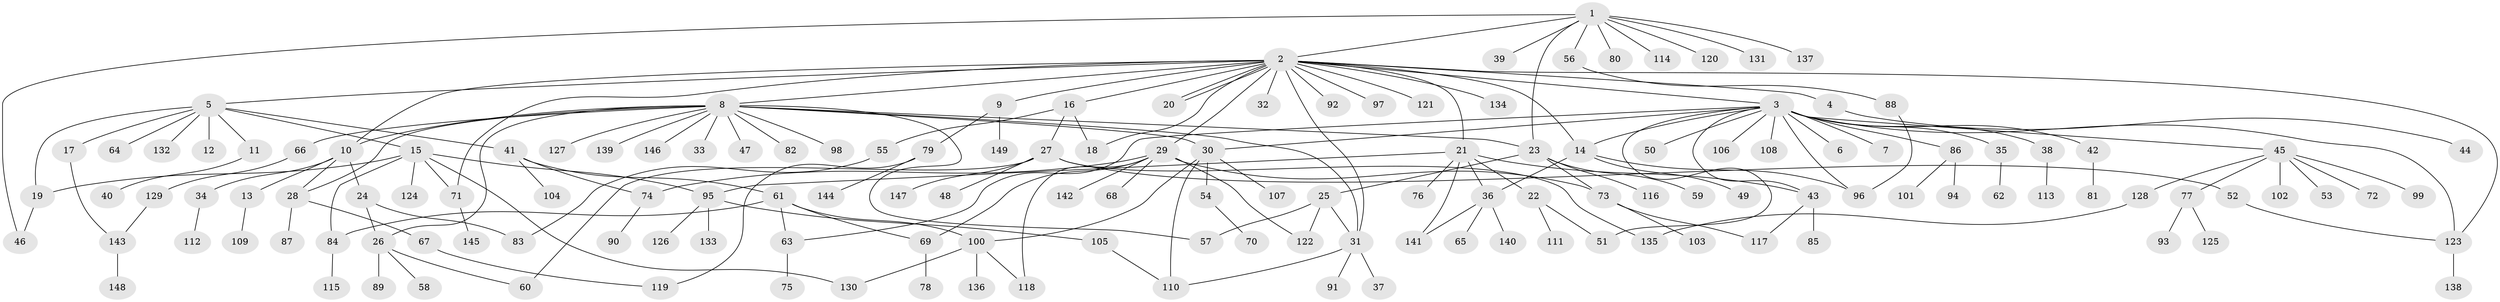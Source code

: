 // Generated by graph-tools (version 1.1) at 2025/49/03/09/25 03:49:56]
// undirected, 149 vertices, 188 edges
graph export_dot {
graph [start="1"]
  node [color=gray90,style=filled];
  1;
  2;
  3;
  4;
  5;
  6;
  7;
  8;
  9;
  10;
  11;
  12;
  13;
  14;
  15;
  16;
  17;
  18;
  19;
  20;
  21;
  22;
  23;
  24;
  25;
  26;
  27;
  28;
  29;
  30;
  31;
  32;
  33;
  34;
  35;
  36;
  37;
  38;
  39;
  40;
  41;
  42;
  43;
  44;
  45;
  46;
  47;
  48;
  49;
  50;
  51;
  52;
  53;
  54;
  55;
  56;
  57;
  58;
  59;
  60;
  61;
  62;
  63;
  64;
  65;
  66;
  67;
  68;
  69;
  70;
  71;
  72;
  73;
  74;
  75;
  76;
  77;
  78;
  79;
  80;
  81;
  82;
  83;
  84;
  85;
  86;
  87;
  88;
  89;
  90;
  91;
  92;
  93;
  94;
  95;
  96;
  97;
  98;
  99;
  100;
  101;
  102;
  103;
  104;
  105;
  106;
  107;
  108;
  109;
  110;
  111;
  112;
  113;
  114;
  115;
  116;
  117;
  118;
  119;
  120;
  121;
  122;
  123;
  124;
  125;
  126;
  127;
  128;
  129;
  130;
  131;
  132;
  133;
  134;
  135;
  136;
  137;
  138;
  139;
  140;
  141;
  142;
  143;
  144;
  145;
  146;
  147;
  148;
  149;
  1 -- 2;
  1 -- 23;
  1 -- 39;
  1 -- 46;
  1 -- 56;
  1 -- 80;
  1 -- 114;
  1 -- 120;
  1 -- 131;
  1 -- 137;
  2 -- 3;
  2 -- 4;
  2 -- 5;
  2 -- 8;
  2 -- 9;
  2 -- 10;
  2 -- 14;
  2 -- 16;
  2 -- 18;
  2 -- 20;
  2 -- 20;
  2 -- 21;
  2 -- 29;
  2 -- 31;
  2 -- 32;
  2 -- 71;
  2 -- 92;
  2 -- 97;
  2 -- 121;
  2 -- 123;
  2 -- 134;
  3 -- 6;
  3 -- 7;
  3 -- 14;
  3 -- 30;
  3 -- 35;
  3 -- 38;
  3 -- 42;
  3 -- 43;
  3 -- 45;
  3 -- 50;
  3 -- 51;
  3 -- 63;
  3 -- 86;
  3 -- 96;
  3 -- 106;
  3 -- 108;
  3 -- 123;
  4 -- 44;
  5 -- 11;
  5 -- 12;
  5 -- 15;
  5 -- 17;
  5 -- 19;
  5 -- 41;
  5 -- 64;
  5 -- 132;
  8 -- 10;
  8 -- 23;
  8 -- 26;
  8 -- 28;
  8 -- 30;
  8 -- 31;
  8 -- 33;
  8 -- 47;
  8 -- 57;
  8 -- 66;
  8 -- 82;
  8 -- 98;
  8 -- 127;
  8 -- 139;
  8 -- 146;
  9 -- 79;
  9 -- 149;
  10 -- 13;
  10 -- 24;
  10 -- 28;
  10 -- 34;
  11 -- 40;
  13 -- 109;
  14 -- 36;
  14 -- 49;
  14 -- 96;
  15 -- 19;
  15 -- 71;
  15 -- 84;
  15 -- 95;
  15 -- 124;
  15 -- 130;
  16 -- 18;
  16 -- 27;
  16 -- 55;
  17 -- 143;
  19 -- 46;
  21 -- 22;
  21 -- 36;
  21 -- 43;
  21 -- 76;
  21 -- 95;
  21 -- 141;
  22 -- 51;
  22 -- 111;
  23 -- 25;
  23 -- 59;
  23 -- 73;
  23 -- 116;
  24 -- 26;
  24 -- 83;
  25 -- 31;
  25 -- 57;
  25 -- 122;
  26 -- 58;
  26 -- 60;
  26 -- 89;
  27 -- 48;
  27 -- 52;
  27 -- 60;
  27 -- 135;
  27 -- 147;
  28 -- 67;
  28 -- 87;
  29 -- 68;
  29 -- 69;
  29 -- 73;
  29 -- 74;
  29 -- 118;
  29 -- 122;
  29 -- 142;
  30 -- 54;
  30 -- 100;
  30 -- 107;
  30 -- 110;
  31 -- 37;
  31 -- 91;
  31 -- 110;
  34 -- 112;
  35 -- 62;
  36 -- 65;
  36 -- 140;
  36 -- 141;
  38 -- 113;
  41 -- 61;
  41 -- 74;
  41 -- 104;
  42 -- 81;
  43 -- 85;
  43 -- 117;
  45 -- 53;
  45 -- 72;
  45 -- 77;
  45 -- 99;
  45 -- 102;
  45 -- 128;
  52 -- 123;
  54 -- 70;
  55 -- 83;
  56 -- 88;
  61 -- 63;
  61 -- 69;
  61 -- 84;
  61 -- 100;
  63 -- 75;
  66 -- 129;
  67 -- 119;
  69 -- 78;
  71 -- 145;
  73 -- 103;
  73 -- 117;
  74 -- 90;
  77 -- 93;
  77 -- 125;
  79 -- 119;
  79 -- 144;
  84 -- 115;
  86 -- 94;
  86 -- 101;
  88 -- 96;
  95 -- 105;
  95 -- 126;
  95 -- 133;
  100 -- 118;
  100 -- 130;
  100 -- 136;
  105 -- 110;
  123 -- 138;
  128 -- 135;
  129 -- 143;
  143 -- 148;
}

